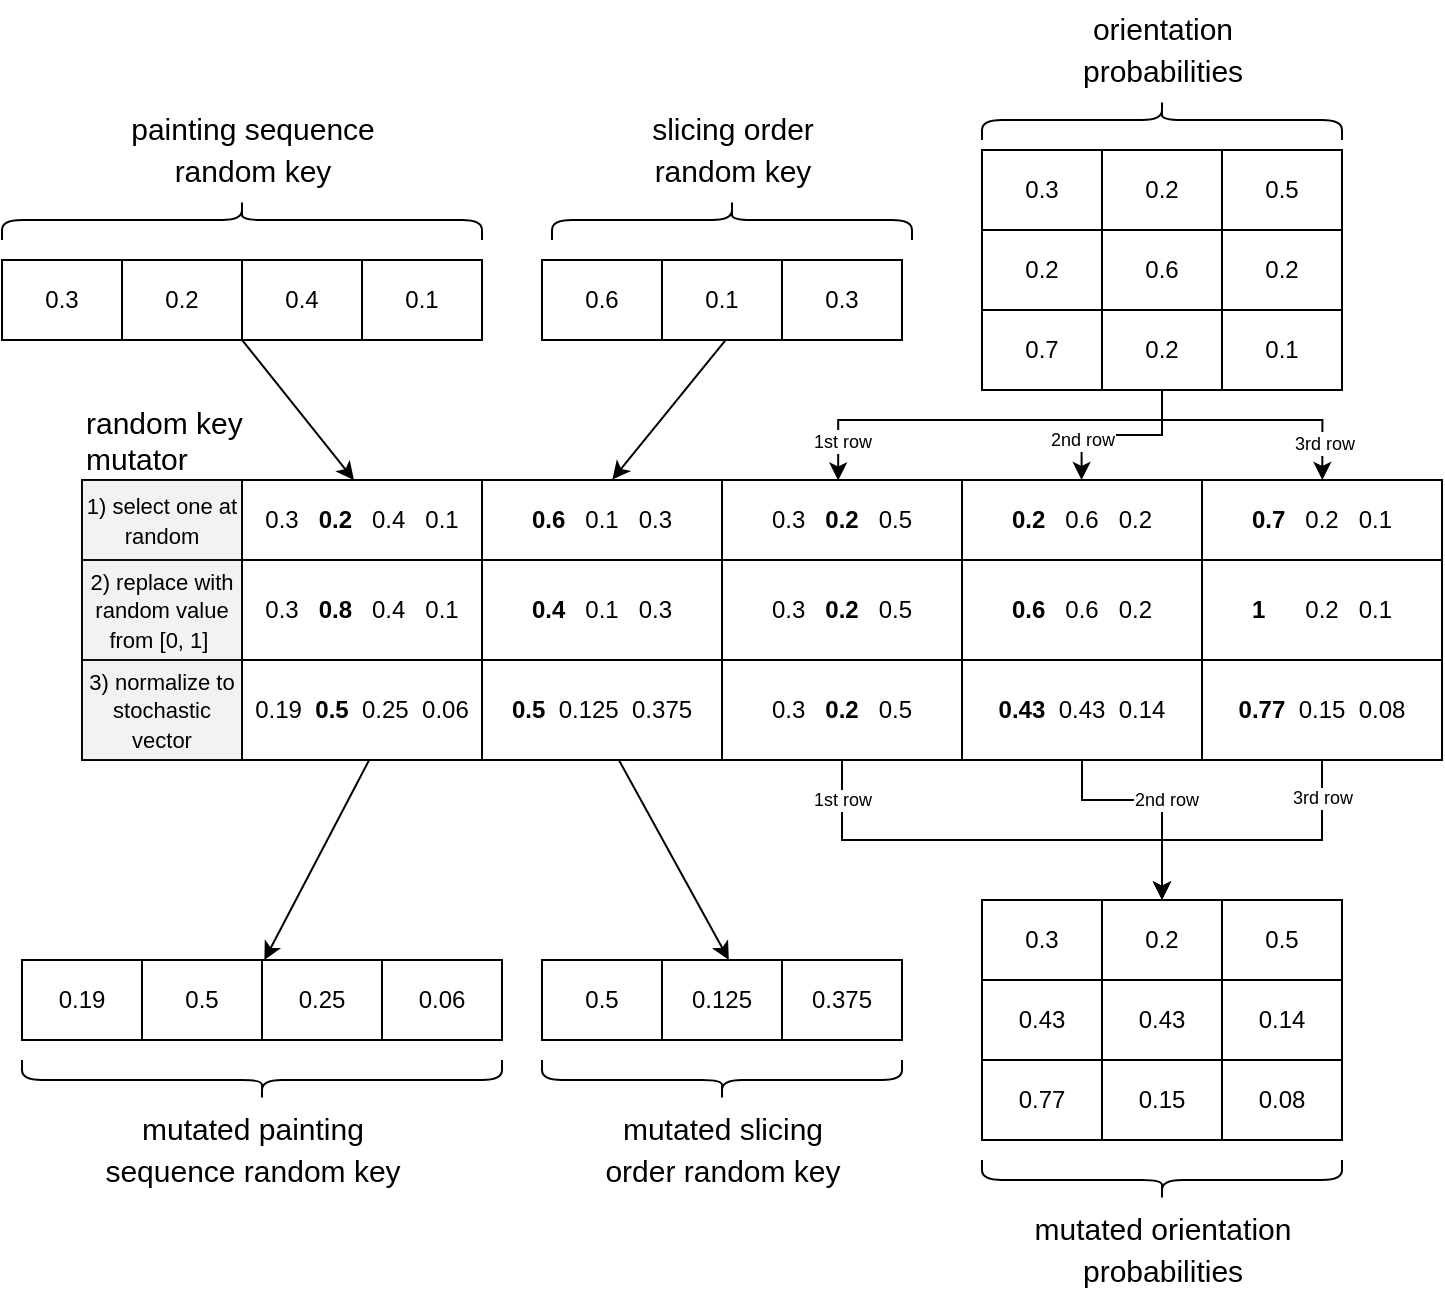 <mxfile version="20.7.4" type="device"><diagram id="XdXDwyR-r_PqrQyKESN_" name="Page-1"><mxGraphModel dx="1369" dy="762" grid="1" gridSize="10" guides="1" tooltips="1" connect="1" arrows="1" fold="1" page="1" pageScale="1" pageWidth="1100" pageHeight="850" math="0" shadow="0"><root><mxCell id="0"/><mxCell id="1" parent="0"/><mxCell id="D1LdL2bt-GOxow9vJPIf-19" style="rounded=0;orthogonalLoop=1;jettySize=auto;html=1;entryX=0.2;entryY=0;entryDx=0;entryDy=0;entryPerimeter=0;fontSize=10;exitX=0.5;exitY=0.998;exitDx=0;exitDy=0;exitPerimeter=0;" parent="1" source="sWGIIldHXHQuQpvI23MK-2" target="D1LdL2bt-GOxow9vJPIf-10" edge="1"><mxGeometry relative="1" as="geometry"/></mxCell><mxCell id="sWGIIldHXHQuQpvI23MK-1" value="" style="shape=table;html=1;whiteSpace=wrap;startSize=0;container=1;collapsible=0;childLayout=tableLayout;" parent="1" vertex="1"><mxGeometry x="50" y="310" width="240" height="40" as="geometry"/></mxCell><mxCell id="sWGIIldHXHQuQpvI23MK-2" value="" style="shape=tableRow;horizontal=0;startSize=0;swimlaneHead=0;swimlaneBody=0;top=0;left=0;bottom=0;right=0;collapsible=0;dropTarget=0;fillColor=none;points=[[0,0.5],[1,0.5]];portConstraint=eastwest;" parent="sWGIIldHXHQuQpvI23MK-1" vertex="1"><mxGeometry width="240" height="40" as="geometry"/></mxCell><mxCell id="sWGIIldHXHQuQpvI23MK-3" value="0.3" style="shape=partialRectangle;html=1;whiteSpace=wrap;connectable=0;fillColor=none;top=0;left=0;bottom=0;right=0;overflow=hidden;" parent="sWGIIldHXHQuQpvI23MK-2" vertex="1"><mxGeometry width="60" height="40" as="geometry"><mxRectangle width="60" height="40" as="alternateBounds"/></mxGeometry></mxCell><mxCell id="sWGIIldHXHQuQpvI23MK-4" value="0.2" style="shape=partialRectangle;html=1;whiteSpace=wrap;connectable=0;fillColor=none;top=0;left=0;bottom=0;right=0;overflow=hidden;" parent="sWGIIldHXHQuQpvI23MK-2" vertex="1"><mxGeometry x="60" width="60" height="40" as="geometry"><mxRectangle width="60" height="40" as="alternateBounds"/></mxGeometry></mxCell><mxCell id="sWGIIldHXHQuQpvI23MK-14" value="0.4" style="shape=partialRectangle;html=1;whiteSpace=wrap;connectable=0;fillColor=none;top=0;left=0;bottom=0;right=0;overflow=hidden;" parent="sWGIIldHXHQuQpvI23MK-2" vertex="1"><mxGeometry x="120" width="60" height="40" as="geometry"><mxRectangle width="60" height="40" as="alternateBounds"/></mxGeometry></mxCell><mxCell id="sWGIIldHXHQuQpvI23MK-15" value="0.1" style="shape=partialRectangle;html=1;whiteSpace=wrap;connectable=0;fillColor=none;top=0;left=0;bottom=0;right=0;overflow=hidden;" parent="sWGIIldHXHQuQpvI23MK-2" vertex="1"><mxGeometry x="180" width="60" height="40" as="geometry"><mxRectangle width="60" height="40" as="alternateBounds"/></mxGeometry></mxCell><mxCell id="mwus9PYi0dFeoMU1GwIC-22" style="edgeStyle=none;shape=connector;rounded=0;orthogonalLoop=1;jettySize=auto;html=1;labelBackgroundColor=default;strokeColor=default;fontFamily=Helvetica;fontSize=10;fontColor=default;endArrow=classic;entryX=0.39;entryY=-0.006;entryDx=0;entryDy=0;entryPerimeter=0;exitX=0.511;exitY=0.995;exitDx=0;exitDy=0;exitPerimeter=0;" edge="1" parent="1" source="sWGIIldHXHQuQpvI23MK-29" target="D1LdL2bt-GOxow9vJPIf-10"><mxGeometry relative="1" as="geometry"/></mxCell><mxCell id="sWGIIldHXHQuQpvI23MK-28" value="" style="shape=table;html=1;whiteSpace=wrap;startSize=0;container=1;collapsible=0;childLayout=tableLayout;" parent="1" vertex="1"><mxGeometry x="320" y="310" width="180" height="40" as="geometry"/></mxCell><mxCell id="sWGIIldHXHQuQpvI23MK-29" value="" style="shape=tableRow;horizontal=0;startSize=0;swimlaneHead=0;swimlaneBody=0;top=0;left=0;bottom=0;right=0;collapsible=0;dropTarget=0;fillColor=none;points=[[0,0.5],[1,0.5]];portConstraint=eastwest;" parent="sWGIIldHXHQuQpvI23MK-28" vertex="1"><mxGeometry width="180" height="40" as="geometry"/></mxCell><mxCell id="sWGIIldHXHQuQpvI23MK-30" value="0.6" style="shape=partialRectangle;html=1;whiteSpace=wrap;connectable=0;fillColor=none;top=0;left=0;bottom=0;right=0;overflow=hidden;" parent="sWGIIldHXHQuQpvI23MK-29" vertex="1"><mxGeometry width="60" height="40" as="geometry"><mxRectangle width="60" height="40" as="alternateBounds"/></mxGeometry></mxCell><mxCell id="sWGIIldHXHQuQpvI23MK-31" value="0.1" style="shape=partialRectangle;html=1;whiteSpace=wrap;connectable=0;fillColor=none;top=0;left=0;bottom=0;right=0;overflow=hidden;" parent="sWGIIldHXHQuQpvI23MK-29" vertex="1"><mxGeometry x="60" width="60" height="40" as="geometry"><mxRectangle width="60" height="40" as="alternateBounds"/></mxGeometry></mxCell><mxCell id="sWGIIldHXHQuQpvI23MK-32" value="0.3" style="shape=partialRectangle;html=1;whiteSpace=wrap;connectable=0;fillColor=none;top=0;left=0;bottom=0;right=0;overflow=hidden;" parent="sWGIIldHXHQuQpvI23MK-29" vertex="1"><mxGeometry x="120" width="60" height="40" as="geometry"><mxRectangle width="60" height="40" as="alternateBounds"/></mxGeometry></mxCell><mxCell id="mwus9PYi0dFeoMU1GwIC-32" style="edgeStyle=orthogonalEdgeStyle;shape=connector;rounded=0;orthogonalLoop=1;jettySize=auto;html=1;entryX=0.556;entryY=0.006;entryDx=0;entryDy=0;entryPerimeter=0;labelBackgroundColor=default;strokeColor=default;fontFamily=Helvetica;fontSize=10;fontColor=default;endArrow=classic;" edge="1" parent="1" source="sWGIIldHXHQuQpvI23MK-39" target="D1LdL2bt-GOxow9vJPIf-10"><mxGeometry relative="1" as="geometry"><Array as="points"><mxPoint x="630" y="390"/><mxPoint x="468" y="390"/></Array></mxGeometry></mxCell><mxCell id="mwus9PYi0dFeoMU1GwIC-35" value="&lt;font style=&quot;font-size: 9px;&quot;&gt;1st row&lt;/font&gt;" style="edgeLabel;html=1;align=center;verticalAlign=middle;resizable=0;points=[];fontSize=10;fontFamily=Helvetica;fontColor=default;" vertex="1" connectable="0" parent="mwus9PYi0dFeoMU1GwIC-32"><mxGeometry x="0.227" relative="1" as="geometry"><mxPoint x="-48" y="10" as="offset"/></mxGeometry></mxCell><mxCell id="mwus9PYi0dFeoMU1GwIC-34" style="edgeStyle=orthogonalEdgeStyle;shape=connector;rounded=0;orthogonalLoop=1;jettySize=auto;html=1;entryX=0.912;entryY=0;entryDx=0;entryDy=0;entryPerimeter=0;labelBackgroundColor=default;strokeColor=default;fontFamily=Helvetica;fontSize=10;fontColor=default;endArrow=classic;" edge="1" parent="1" source="sWGIIldHXHQuQpvI23MK-39" target="D1LdL2bt-GOxow9vJPIf-10"><mxGeometry relative="1" as="geometry"><Array as="points"><mxPoint x="630" y="390"/><mxPoint x="710" y="390"/></Array></mxGeometry></mxCell><mxCell id="mwus9PYi0dFeoMU1GwIC-37" value="&lt;font style=&quot;font-size: 9px;&quot;&gt;3rd row&lt;/font&gt;" style="edgeLabel;html=1;align=center;verticalAlign=middle;resizable=0;points=[];fontSize=10;fontFamily=Helvetica;fontColor=default;" vertex="1" connectable="0" parent="mwus9PYi0dFeoMU1GwIC-34"><mxGeometry x="0.687" y="1" relative="1" as="geometry"><mxPoint as="offset"/></mxGeometry></mxCell><mxCell id="mwus9PYi0dFeoMU1GwIC-55" style="edgeStyle=orthogonalEdgeStyle;shape=connector;rounded=0;orthogonalLoop=1;jettySize=auto;html=1;entryX=0.735;entryY=0;entryDx=0;entryDy=0;entryPerimeter=0;labelBackgroundColor=default;strokeColor=default;fontFamily=Helvetica;fontSize=9;fontColor=default;endArrow=classic;" edge="1" parent="1" source="sWGIIldHXHQuQpvI23MK-39" target="D1LdL2bt-GOxow9vJPIf-10"><mxGeometry relative="1" as="geometry"/></mxCell><mxCell id="mwus9PYi0dFeoMU1GwIC-56" value="2nd row" style="edgeLabel;html=1;align=center;verticalAlign=middle;resizable=0;points=[];fontSize=9;fontFamily=Helvetica;fontColor=default;" vertex="1" connectable="0" parent="mwus9PYi0dFeoMU1GwIC-55"><mxGeometry x="0.622" relative="1" as="geometry"><mxPoint y="-4" as="offset"/></mxGeometry></mxCell><mxCell id="sWGIIldHXHQuQpvI23MK-39" value="" style="shape=table;html=1;whiteSpace=wrap;startSize=0;container=1;collapsible=0;childLayout=tableLayout;" parent="1" vertex="1"><mxGeometry x="540" y="255" width="180" height="120" as="geometry"/></mxCell><mxCell id="sWGIIldHXHQuQpvI23MK-40" value="" style="shape=tableRow;horizontal=0;startSize=0;swimlaneHead=0;swimlaneBody=0;top=0;left=0;bottom=0;right=0;collapsible=0;dropTarget=0;fillColor=none;points=[[0,0.5],[1,0.5]];portConstraint=eastwest;" parent="sWGIIldHXHQuQpvI23MK-39" vertex="1"><mxGeometry width="180" height="40" as="geometry"/></mxCell><mxCell id="sWGIIldHXHQuQpvI23MK-41" value="0.3" style="shape=partialRectangle;html=1;whiteSpace=wrap;connectable=0;fillColor=none;top=0;left=0;bottom=0;right=0;overflow=hidden;" parent="sWGIIldHXHQuQpvI23MK-40" vertex="1"><mxGeometry width="60" height="40" as="geometry"><mxRectangle width="60" height="40" as="alternateBounds"/></mxGeometry></mxCell><mxCell id="sWGIIldHXHQuQpvI23MK-42" value="0.2" style="shape=partialRectangle;html=1;whiteSpace=wrap;connectable=0;fillColor=none;top=0;left=0;bottom=0;right=0;overflow=hidden;" parent="sWGIIldHXHQuQpvI23MK-40" vertex="1"><mxGeometry x="60" width="60" height="40" as="geometry"><mxRectangle width="60" height="40" as="alternateBounds"/></mxGeometry></mxCell><mxCell id="sWGIIldHXHQuQpvI23MK-43" value="0.5" style="shape=partialRectangle;html=1;whiteSpace=wrap;connectable=0;fillColor=none;top=0;left=0;bottom=0;right=0;overflow=hidden;" parent="sWGIIldHXHQuQpvI23MK-40" vertex="1"><mxGeometry x="120" width="60" height="40" as="geometry"><mxRectangle width="60" height="40" as="alternateBounds"/></mxGeometry></mxCell><mxCell id="sWGIIldHXHQuQpvI23MK-44" style="shape=tableRow;horizontal=0;startSize=0;swimlaneHead=0;swimlaneBody=0;top=0;left=0;bottom=0;right=0;collapsible=0;dropTarget=0;fillColor=none;points=[[0,0.5],[1,0.5]];portConstraint=eastwest;" parent="sWGIIldHXHQuQpvI23MK-39" vertex="1"><mxGeometry y="40" width="180" height="40" as="geometry"/></mxCell><mxCell id="sWGIIldHXHQuQpvI23MK-45" value="0.2" style="shape=partialRectangle;html=1;whiteSpace=wrap;connectable=0;fillColor=none;top=0;left=0;bottom=0;right=0;overflow=hidden;" parent="sWGIIldHXHQuQpvI23MK-44" vertex="1"><mxGeometry width="60" height="40" as="geometry"><mxRectangle width="60" height="40" as="alternateBounds"/></mxGeometry></mxCell><mxCell id="sWGIIldHXHQuQpvI23MK-46" value="0.6" style="shape=partialRectangle;html=1;whiteSpace=wrap;connectable=0;fillColor=none;top=0;left=0;bottom=0;right=0;overflow=hidden;" parent="sWGIIldHXHQuQpvI23MK-44" vertex="1"><mxGeometry x="60" width="60" height="40" as="geometry"><mxRectangle width="60" height="40" as="alternateBounds"/></mxGeometry></mxCell><mxCell id="sWGIIldHXHQuQpvI23MK-47" value="0.2" style="shape=partialRectangle;html=1;whiteSpace=wrap;connectable=0;fillColor=none;top=0;left=0;bottom=0;right=0;overflow=hidden;" parent="sWGIIldHXHQuQpvI23MK-44" vertex="1"><mxGeometry x="120" width="60" height="40" as="geometry"><mxRectangle width="60" height="40" as="alternateBounds"/></mxGeometry></mxCell><mxCell id="sWGIIldHXHQuQpvI23MK-48" style="shape=tableRow;horizontal=0;startSize=0;swimlaneHead=0;swimlaneBody=0;top=0;left=0;bottom=0;right=0;collapsible=0;dropTarget=0;fillColor=none;points=[[0,0.5],[1,0.5]];portConstraint=eastwest;" parent="sWGIIldHXHQuQpvI23MK-39" vertex="1"><mxGeometry y="80" width="180" height="40" as="geometry"/></mxCell><mxCell id="sWGIIldHXHQuQpvI23MK-49" value="0.7" style="shape=partialRectangle;html=1;whiteSpace=wrap;connectable=0;fillColor=none;top=0;left=0;bottom=0;right=0;overflow=hidden;" parent="sWGIIldHXHQuQpvI23MK-48" vertex="1"><mxGeometry width="60" height="40" as="geometry"><mxRectangle width="60" height="40" as="alternateBounds"/></mxGeometry></mxCell><mxCell id="sWGIIldHXHQuQpvI23MK-50" value="0.2" style="shape=partialRectangle;html=1;whiteSpace=wrap;connectable=0;fillColor=none;top=0;left=0;bottom=0;right=0;overflow=hidden;" parent="sWGIIldHXHQuQpvI23MK-48" vertex="1"><mxGeometry x="60" width="60" height="40" as="geometry"><mxRectangle width="60" height="40" as="alternateBounds"/></mxGeometry></mxCell><mxCell id="sWGIIldHXHQuQpvI23MK-51" value="0.1" style="shape=partialRectangle;html=1;whiteSpace=wrap;connectable=0;fillColor=none;top=0;left=0;bottom=0;right=0;overflow=hidden;" parent="sWGIIldHXHQuQpvI23MK-48" vertex="1"><mxGeometry x="120" width="60" height="40" as="geometry"><mxRectangle width="60" height="40" as="alternateBounds"/></mxGeometry></mxCell><mxCell id="sWGIIldHXHQuQpvI23MK-95" value="&lt;font style=&quot;font-size: 15px;&quot;&gt;painting sequence&lt;br&gt;random key&lt;br&gt;&lt;/font&gt;" style="text;html=1;align=center;verticalAlign=middle;resizable=0;points=[];autosize=1;strokeColor=none;fillColor=none;fontSize=17;fontFamily=Helvetica;fontColor=default;" parent="1" vertex="1"><mxGeometry x="100" y="230" width="150" height="50" as="geometry"/></mxCell><mxCell id="sWGIIldHXHQuQpvI23MK-123" value="&lt;font style=&quot;font-size: 15px;&quot;&gt;slicing order&lt;br&gt;random key&lt;br&gt;&lt;/font&gt;" style="text;html=1;align=center;verticalAlign=middle;resizable=0;points=[];autosize=1;strokeColor=none;fillColor=none;fontSize=17;fontFamily=Helvetica;fontColor=default;" parent="1" vertex="1"><mxGeometry x="365" y="230" width="100" height="50" as="geometry"/></mxCell><mxCell id="sWGIIldHXHQuQpvI23MK-125" value="&lt;font style=&quot;font-size: 15px;&quot;&gt;orientation&lt;br&gt;probabilities&lt;br&gt;&lt;/font&gt;" style="text;html=1;align=center;verticalAlign=middle;resizable=0;points=[];autosize=1;strokeColor=none;fillColor=none;fontSize=17;fontFamily=Helvetica;fontColor=default;" parent="1" vertex="1"><mxGeometry x="580" y="180" width="100" height="50" as="geometry"/></mxCell><mxCell id="D1LdL2bt-GOxow9vJPIf-2" value="" style="shape=curlyBracket;whiteSpace=wrap;html=1;rounded=1;flipH=1;labelPosition=right;verticalLabelPosition=middle;align=left;verticalAlign=middle;direction=south;" parent="1" vertex="1"><mxGeometry x="50" y="280" width="240" height="20" as="geometry"/></mxCell><mxCell id="D1LdL2bt-GOxow9vJPIf-3" value="" style="shape=curlyBracket;whiteSpace=wrap;html=1;rounded=1;flipH=1;labelPosition=right;verticalLabelPosition=middle;align=left;verticalAlign=middle;direction=south;" parent="1" vertex="1"><mxGeometry x="325" y="280" width="180" height="20" as="geometry"/></mxCell><mxCell id="D1LdL2bt-GOxow9vJPIf-4" value="" style="shape=curlyBracket;whiteSpace=wrap;html=1;rounded=1;flipH=1;labelPosition=right;verticalLabelPosition=middle;align=left;verticalAlign=middle;direction=south;" parent="1" vertex="1"><mxGeometry x="540" y="230" width="180" height="20" as="geometry"/></mxCell><mxCell id="D1LdL2bt-GOxow9vJPIf-8" value="&lt;font style=&quot;font-size: 15px;&quot;&gt;random key&lt;br&gt;mutator&lt;/font&gt;" style="text;html=1;align=left;verticalAlign=middle;resizable=0;points=[];autosize=1;strokeColor=none;fillColor=none;" parent="1" vertex="1"><mxGeometry x="90" y="375" width="100" height="50" as="geometry"/></mxCell><mxCell id="mwus9PYi0dFeoMU1GwIC-23" style="edgeStyle=none;shape=connector;rounded=0;orthogonalLoop=1;jettySize=auto;html=1;entryX=0.505;entryY=0;entryDx=0;entryDy=0;entryPerimeter=0;labelBackgroundColor=default;strokeColor=default;fontFamily=Helvetica;fontSize=10;fontColor=default;endArrow=classic;exitX=0.211;exitY=1.004;exitDx=0;exitDy=0;exitPerimeter=0;" edge="1" parent="1" source="D1LdL2bt-GOxow9vJPIf-25" target="D1LdL2bt-GOxow9vJPIf-30"><mxGeometry relative="1" as="geometry"/></mxCell><mxCell id="mwus9PYi0dFeoMU1GwIC-24" style="edgeStyle=none;shape=connector;rounded=0;orthogonalLoop=1;jettySize=auto;html=1;entryX=0.519;entryY=0;entryDx=0;entryDy=0;entryPerimeter=0;labelBackgroundColor=default;strokeColor=default;fontFamily=Helvetica;fontSize=10;fontColor=default;endArrow=classic;exitX=0.395;exitY=1.006;exitDx=0;exitDy=0;exitPerimeter=0;" edge="1" parent="1" source="D1LdL2bt-GOxow9vJPIf-25" target="D1LdL2bt-GOxow9vJPIf-36"><mxGeometry relative="1" as="geometry"/></mxCell><mxCell id="mwus9PYi0dFeoMU1GwIC-51" style="edgeStyle=orthogonalEdgeStyle;shape=connector;rounded=0;orthogonalLoop=1;jettySize=auto;html=1;entryX=0.5;entryY=-0.003;entryDx=0;entryDy=0;entryPerimeter=0;labelBackgroundColor=default;strokeColor=default;fontFamily=Helvetica;fontSize=9;fontColor=default;endArrow=classic;" edge="1" parent="1" source="D1LdL2bt-GOxow9vJPIf-9" target="mwus9PYi0dFeoMU1GwIC-39"><mxGeometry relative="1" as="geometry"><Array as="points"><mxPoint x="470" y="600"/><mxPoint x="630" y="600"/></Array></mxGeometry></mxCell><mxCell id="mwus9PYi0dFeoMU1GwIC-54" value="1st row" style="edgeLabel;html=1;align=center;verticalAlign=middle;resizable=0;points=[];fontSize=9;fontFamily=Helvetica;fontColor=default;" vertex="1" connectable="0" parent="mwus9PYi0dFeoMU1GwIC-51"><mxGeometry x="-0.199" y="-1" relative="1" as="geometry"><mxPoint x="-52" y="-21" as="offset"/></mxGeometry></mxCell><mxCell id="mwus9PYi0dFeoMU1GwIC-52" value="2nd row" style="edgeStyle=orthogonalEdgeStyle;shape=connector;rounded=0;orthogonalLoop=1;jettySize=auto;html=1;entryX=0.5;entryY=-0.003;entryDx=0;entryDy=0;entryPerimeter=0;labelBackgroundColor=default;strokeColor=default;fontFamily=Helvetica;fontSize=9;fontColor=default;endArrow=classic;" edge="1" parent="1" source="D1LdL2bt-GOxow9vJPIf-9" target="mwus9PYi0dFeoMU1GwIC-39"><mxGeometry x="0.054" y="4" relative="1" as="geometry"><Array as="points"><mxPoint x="590" y="580"/><mxPoint x="630" y="580"/></Array><mxPoint x="4" y="4" as="offset"/></mxGeometry></mxCell><mxCell id="mwus9PYi0dFeoMU1GwIC-53" value="3rd row" style="edgeStyle=orthogonalEdgeStyle;shape=connector;rounded=0;orthogonalLoop=1;jettySize=auto;html=1;labelBackgroundColor=default;strokeColor=default;fontFamily=Helvetica;fontSize=9;fontColor=default;endArrow=classic;entryX=0.498;entryY=-0.004;entryDx=0;entryDy=0;entryPerimeter=0;" edge="1" parent="1" source="D1LdL2bt-GOxow9vJPIf-9" target="mwus9PYi0dFeoMU1GwIC-39"><mxGeometry x="-0.755" relative="1" as="geometry"><mxPoint x="630" y="600" as="targetPoint"/><Array as="points"><mxPoint x="710" y="600"/><mxPoint x="630" y="600"/><mxPoint x="630" y="630"/></Array><mxPoint as="offset"/></mxGeometry></mxCell><mxCell id="D1LdL2bt-GOxow9vJPIf-9" value="" style="shape=table;html=1;whiteSpace=wrap;startSize=0;container=1;collapsible=0;childLayout=tableLayout;" parent="1" vertex="1"><mxGeometry x="90" y="420" width="680" height="140" as="geometry"/></mxCell><mxCell id="D1LdL2bt-GOxow9vJPIf-10" value="" style="shape=tableRow;horizontal=0;startSize=0;swimlaneHead=0;swimlaneBody=0;top=0;left=0;bottom=0;right=0;collapsible=0;dropTarget=0;fillColor=none;points=[[0,0.5],[1,0.5]];portConstraint=eastwest;" parent="D1LdL2bt-GOxow9vJPIf-9" vertex="1"><mxGeometry width="680" height="40" as="geometry"/></mxCell><mxCell id="D1LdL2bt-GOxow9vJPIf-18" value="&lt;font style=&quot;font-size: 11px;&quot;&gt;1) select one at random&lt;/font&gt;" style="shape=partialRectangle;html=1;whiteSpace=wrap;connectable=0;fillColor=#808080;top=0;left=0;bottom=0;right=0;overflow=hidden;labelBorderColor=none;labelBackgroundColor=none;strokeColor=#36393d;gradientColor=none;opacity=10;" parent="D1LdL2bt-GOxow9vJPIf-10" vertex="1"><mxGeometry width="80" height="40" as="geometry"><mxRectangle width="80" height="40" as="alternateBounds"/></mxGeometry></mxCell><mxCell id="D1LdL2bt-GOxow9vJPIf-11" value="0.3&lt;span style=&quot;white-space: pre;&quot;&gt;&#9;&lt;/span&gt;&lt;b&gt;0.2&lt;/b&gt;&lt;span style=&quot;white-space: pre;&quot;&gt;&#9;&lt;/span&gt;0.4&lt;span style=&quot;white-space: pre;&quot;&gt;&#9;&lt;/span&gt;0.1" style="shape=partialRectangle;html=1;whiteSpace=wrap;connectable=0;fillColor=none;top=0;left=0;bottom=0;right=0;overflow=hidden;" parent="D1LdL2bt-GOxow9vJPIf-10" vertex="1"><mxGeometry x="80" width="120" height="40" as="geometry"><mxRectangle width="120" height="40" as="alternateBounds"/></mxGeometry></mxCell><mxCell id="D1LdL2bt-GOxow9vJPIf-12" value="&lt;b&gt;0.6&lt;/b&gt;&lt;span style=&quot;white-space: pre;&quot;&gt;&#9;&lt;/span&gt;0.1&lt;span style=&quot;white-space: pre;&quot;&gt;&#9;&lt;/span&gt;0.3" style="shape=partialRectangle;html=1;whiteSpace=wrap;connectable=0;fillColor=none;top=0;left=0;bottom=0;right=0;overflow=hidden;" parent="D1LdL2bt-GOxow9vJPIf-10" vertex="1"><mxGeometry x="200" width="120" height="40" as="geometry"><mxRectangle width="120" height="40" as="alternateBounds"/></mxGeometry></mxCell><mxCell id="mwus9PYi0dFeoMU1GwIC-13" value="0.3&lt;span style=&quot;white-space: pre;&quot;&gt;&#9;&lt;/span&gt;&lt;b&gt;0.2&lt;/b&gt;&lt;span style=&quot;white-space: pre;&quot;&gt;&#9;&lt;/span&gt;0.5" style="shape=partialRectangle;html=1;whiteSpace=wrap;connectable=0;fillColor=none;top=0;left=0;bottom=0;right=0;overflow=hidden;" vertex="1" parent="D1LdL2bt-GOxow9vJPIf-10"><mxGeometry x="320" width="120" height="40" as="geometry"><mxRectangle width="120" height="40" as="alternateBounds"/></mxGeometry></mxCell><mxCell id="mwus9PYi0dFeoMU1GwIC-16" value="&lt;b&gt;0.2&lt;/b&gt;&lt;span style=&quot;white-space: pre;&quot;&gt;&#9;&lt;/span&gt;0.6&lt;span style=&quot;white-space: pre;&quot;&gt;&#9;&lt;/span&gt;0.2" style="shape=partialRectangle;html=1;whiteSpace=wrap;connectable=0;fillColor=none;top=0;left=0;bottom=0;right=0;overflow=hidden;" vertex="1" parent="D1LdL2bt-GOxow9vJPIf-10"><mxGeometry x="440" width="120" height="40" as="geometry"><mxRectangle width="120" height="40" as="alternateBounds"/></mxGeometry></mxCell><mxCell id="mwus9PYi0dFeoMU1GwIC-19" value="&lt;b&gt;0.7&lt;/b&gt;&lt;span style=&quot;white-space: pre;&quot;&gt;&#9;&lt;/span&gt;0.2&lt;span style=&quot;white-space: pre;&quot;&gt;&#9;&lt;/span&gt;0.1" style="shape=partialRectangle;html=1;whiteSpace=wrap;connectable=0;fillColor=none;top=0;left=0;bottom=0;right=0;overflow=hidden;" vertex="1" parent="D1LdL2bt-GOxow9vJPIf-10"><mxGeometry x="560" width="120" height="40" as="geometry"><mxRectangle width="120" height="40" as="alternateBounds"/></mxGeometry></mxCell><mxCell id="D1LdL2bt-GOxow9vJPIf-21" style="shape=tableRow;horizontal=0;startSize=0;swimlaneHead=0;swimlaneBody=0;top=0;left=0;bottom=0;right=0;collapsible=0;dropTarget=0;fillColor=none;points=[[0,0.5],[1,0.5]];portConstraint=eastwest;" parent="D1LdL2bt-GOxow9vJPIf-9" vertex="1"><mxGeometry y="40" width="680" height="50" as="geometry"/></mxCell><mxCell id="D1LdL2bt-GOxow9vJPIf-22" value="&lt;font style=&quot;font-size: 11px;&quot;&gt;2) replace with random value from [0, 1]&amp;nbsp;&lt;/font&gt;" style="shape=partialRectangle;html=1;whiteSpace=wrap;connectable=0;fillColor=#808080;top=0;left=0;bottom=0;right=0;overflow=hidden;fontColor=default;labelBorderColor=none;labelBackgroundColor=none;strokeColor=#36393d;gradientColor=none;opacity=10;" parent="D1LdL2bt-GOxow9vJPIf-21" vertex="1"><mxGeometry width="80" height="50" as="geometry"><mxRectangle width="80" height="50" as="alternateBounds"/></mxGeometry></mxCell><mxCell id="D1LdL2bt-GOxow9vJPIf-23" value="0.3&lt;span style=&quot;white-space: pre;&quot;&gt;&#9;&lt;/span&gt;&lt;b style=&quot;border-color: var(--border-color);&quot;&gt;0.8&lt;span style=&quot;white-space: pre;&quot;&gt;&#9;&lt;/span&gt;&lt;/b&gt;0.4&lt;span style=&quot;white-space: pre;&quot;&gt;&#9;&lt;/span&gt;0.1" style="shape=partialRectangle;html=1;whiteSpace=wrap;connectable=0;fillColor=none;top=0;left=0;bottom=0;right=0;overflow=hidden;" parent="D1LdL2bt-GOxow9vJPIf-21" vertex="1"><mxGeometry x="80" width="120" height="50" as="geometry"><mxRectangle width="120" height="50" as="alternateBounds"/></mxGeometry></mxCell><mxCell id="D1LdL2bt-GOxow9vJPIf-24" value="&lt;b&gt;0.4&lt;/b&gt;&lt;span style=&quot;white-space: pre;&quot;&gt;&#9;&lt;/span&gt;0.1&lt;span style=&quot;white-space: pre;&quot;&gt;&#9;&lt;/span&gt;&lt;span style=&quot;border-color: var(--border-color);&quot;&gt;0.3&lt;/span&gt;" style="shape=partialRectangle;html=1;whiteSpace=wrap;connectable=0;fillColor=none;top=0;left=0;bottom=0;right=0;overflow=hidden;" parent="D1LdL2bt-GOxow9vJPIf-21" vertex="1"><mxGeometry x="200" width="120" height="50" as="geometry"><mxRectangle width="120" height="50" as="alternateBounds"/></mxGeometry></mxCell><mxCell id="mwus9PYi0dFeoMU1GwIC-14" value="0.3&lt;span style=&quot;white-space: pre;&quot;&gt;&#9;&lt;/span&gt;&lt;b style=&quot;border-color: var(--border-color);&quot;&gt;0.2&lt;span style=&quot;white-space: pre;&quot;&gt;&#9;&lt;/span&gt;&lt;/b&gt;0.5" style="shape=partialRectangle;html=1;whiteSpace=wrap;connectable=0;fillColor=none;top=0;left=0;bottom=0;right=0;overflow=hidden;" vertex="1" parent="D1LdL2bt-GOxow9vJPIf-21"><mxGeometry x="320" width="120" height="50" as="geometry"><mxRectangle width="120" height="50" as="alternateBounds"/></mxGeometry></mxCell><mxCell id="mwus9PYi0dFeoMU1GwIC-17" value="&lt;b style=&quot;border-color: var(--border-color);&quot;&gt;0.6&lt;span style=&quot;white-space: pre;&quot;&gt;&#9;&lt;/span&gt;&lt;/b&gt;0.6&lt;span style=&quot;white-space: pre;&quot;&gt;&#9;&lt;/span&gt;0.2" style="shape=partialRectangle;html=1;whiteSpace=wrap;connectable=0;fillColor=none;top=0;left=0;bottom=0;right=0;overflow=hidden;" vertex="1" parent="D1LdL2bt-GOxow9vJPIf-21"><mxGeometry x="440" width="120" height="50" as="geometry"><mxRectangle width="120" height="50" as="alternateBounds"/></mxGeometry></mxCell><mxCell id="mwus9PYi0dFeoMU1GwIC-20" value="&lt;span style=&quot;border-color: var(--border-color);&quot;&gt;&lt;b&gt;1&lt;span style=&quot;white-space: pre;&quot;&gt;&#9;&lt;/span&gt;&lt;/b&gt;&lt;/span&gt;0.2&lt;span style=&quot;white-space: pre;&quot;&gt;&#9;&lt;/span&gt;0.1" style="shape=partialRectangle;html=1;whiteSpace=wrap;connectable=0;fillColor=none;top=0;left=0;bottom=0;right=0;overflow=hidden;" vertex="1" parent="D1LdL2bt-GOxow9vJPIf-21"><mxGeometry x="560" width="120" height="50" as="geometry"><mxRectangle width="120" height="50" as="alternateBounds"/></mxGeometry></mxCell><mxCell id="D1LdL2bt-GOxow9vJPIf-25" style="shape=tableRow;horizontal=0;startSize=0;swimlaneHead=0;swimlaneBody=0;top=0;left=0;bottom=0;right=0;collapsible=0;dropTarget=0;fillColor=none;points=[[0,0.5],[1,0.5]];portConstraint=eastwest;" parent="D1LdL2bt-GOxow9vJPIf-9" vertex="1"><mxGeometry y="90" width="680" height="50" as="geometry"/></mxCell><mxCell id="D1LdL2bt-GOxow9vJPIf-26" value="&lt;font style=&quot;font-size: 11px;&quot;&gt;3) normalize to stochastic vector&lt;/font&gt;" style="shape=partialRectangle;html=1;whiteSpace=wrap;connectable=0;fillColor=#808080;top=0;left=0;bottom=0;right=0;overflow=hidden;fontColor=default;labelBorderColor=none;labelBackgroundColor=none;strokeColor=#36393d;gradientColor=none;opacity=10;" parent="D1LdL2bt-GOxow9vJPIf-25" vertex="1"><mxGeometry width="80" height="50" as="geometry"><mxRectangle width="80" height="50" as="alternateBounds"/></mxGeometry></mxCell><mxCell id="D1LdL2bt-GOxow9vJPIf-27" value="0.19&amp;nbsp; &lt;b&gt;0.5&lt;/b&gt;&amp;nbsp; 0.25&amp;nbsp; 0.06" style="shape=partialRectangle;html=1;whiteSpace=wrap;connectable=0;fillColor=none;top=0;left=0;bottom=0;right=0;overflow=hidden;" parent="D1LdL2bt-GOxow9vJPIf-25" vertex="1"><mxGeometry x="80" width="120" height="50" as="geometry"><mxRectangle width="120" height="50" as="alternateBounds"/></mxGeometry></mxCell><mxCell id="D1LdL2bt-GOxow9vJPIf-28" value="&lt;b&gt;0.5&amp;nbsp;&amp;nbsp;&lt;/b&gt;0.125&amp;nbsp; 0.375" style="shape=partialRectangle;html=1;whiteSpace=wrap;connectable=0;fillColor=none;top=0;left=0;bottom=0;right=0;overflow=hidden;" parent="D1LdL2bt-GOxow9vJPIf-25" vertex="1"><mxGeometry x="200" width="120" height="50" as="geometry"><mxRectangle width="120" height="50" as="alternateBounds"/></mxGeometry></mxCell><mxCell id="mwus9PYi0dFeoMU1GwIC-15" value="0.3&lt;span style=&quot;white-space: pre;&quot;&gt;&#9;&lt;/span&gt;&lt;b&gt;0.2&lt;/b&gt;&lt;span style=&quot;white-space: pre;&quot;&gt;&#9;&lt;/span&gt;0.5" style="shape=partialRectangle;html=1;whiteSpace=wrap;connectable=0;fillColor=none;top=0;left=0;bottom=0;right=0;overflow=hidden;" vertex="1" parent="D1LdL2bt-GOxow9vJPIf-25"><mxGeometry x="320" width="120" height="50" as="geometry"><mxRectangle width="120" height="50" as="alternateBounds"/></mxGeometry></mxCell><mxCell id="mwus9PYi0dFeoMU1GwIC-18" value="&lt;b&gt;0.43&lt;/b&gt;&amp;nbsp; 0.43&amp;nbsp; 0.14" style="shape=partialRectangle;html=1;whiteSpace=wrap;connectable=0;fillColor=none;top=0;left=0;bottom=0;right=0;overflow=hidden;" vertex="1" parent="D1LdL2bt-GOxow9vJPIf-25"><mxGeometry x="440" width="120" height="50" as="geometry"><mxRectangle width="120" height="50" as="alternateBounds"/></mxGeometry></mxCell><mxCell id="mwus9PYi0dFeoMU1GwIC-21" value="&lt;b&gt;0.77&lt;/b&gt;&amp;nbsp; 0.15&amp;nbsp; 0.08" style="shape=partialRectangle;html=1;whiteSpace=wrap;connectable=0;fillColor=none;top=0;left=0;bottom=0;right=0;overflow=hidden;" vertex="1" parent="D1LdL2bt-GOxow9vJPIf-25"><mxGeometry x="560" width="120" height="50" as="geometry"><mxRectangle width="120" height="50" as="alternateBounds"/></mxGeometry></mxCell><mxCell id="D1LdL2bt-GOxow9vJPIf-29" value="" style="shape=table;html=1;whiteSpace=wrap;startSize=0;container=1;collapsible=0;childLayout=tableLayout;" parent="1" vertex="1"><mxGeometry x="60" y="660" width="240" height="40" as="geometry"/></mxCell><mxCell id="D1LdL2bt-GOxow9vJPIf-30" value="" style="shape=tableRow;horizontal=0;startSize=0;swimlaneHead=0;swimlaneBody=0;top=0;left=0;bottom=0;right=0;collapsible=0;dropTarget=0;fillColor=none;points=[[0,0.5],[1,0.5]];portConstraint=eastwest;" parent="D1LdL2bt-GOxow9vJPIf-29" vertex="1"><mxGeometry width="240" height="40" as="geometry"/></mxCell><mxCell id="D1LdL2bt-GOxow9vJPIf-31" value="0.19" style="shape=partialRectangle;html=1;whiteSpace=wrap;connectable=0;fillColor=none;top=0;left=0;bottom=0;right=0;overflow=hidden;" parent="D1LdL2bt-GOxow9vJPIf-30" vertex="1"><mxGeometry width="60" height="40" as="geometry"><mxRectangle width="60" height="40" as="alternateBounds"/></mxGeometry></mxCell><mxCell id="D1LdL2bt-GOxow9vJPIf-32" value="0.5" style="shape=partialRectangle;html=1;whiteSpace=wrap;connectable=0;fillColor=none;top=0;left=0;bottom=0;right=0;overflow=hidden;" parent="D1LdL2bt-GOxow9vJPIf-30" vertex="1"><mxGeometry x="60" width="60" height="40" as="geometry"><mxRectangle width="60" height="40" as="alternateBounds"/></mxGeometry></mxCell><mxCell id="D1LdL2bt-GOxow9vJPIf-33" value="0.25" style="shape=partialRectangle;html=1;whiteSpace=wrap;connectable=0;fillColor=none;top=0;left=0;bottom=0;right=0;overflow=hidden;" parent="D1LdL2bt-GOxow9vJPIf-30" vertex="1"><mxGeometry x="120" width="60" height="40" as="geometry"><mxRectangle width="60" height="40" as="alternateBounds"/></mxGeometry></mxCell><mxCell id="D1LdL2bt-GOxow9vJPIf-34" value="0.06" style="shape=partialRectangle;html=1;whiteSpace=wrap;connectable=0;fillColor=none;top=0;left=0;bottom=0;right=0;overflow=hidden;" parent="D1LdL2bt-GOxow9vJPIf-30" vertex="1"><mxGeometry x="180" width="60" height="40" as="geometry"><mxRectangle width="60" height="40" as="alternateBounds"/></mxGeometry></mxCell><mxCell id="D1LdL2bt-GOxow9vJPIf-35" value="" style="shape=table;html=1;whiteSpace=wrap;startSize=0;container=1;collapsible=0;childLayout=tableLayout;" parent="1" vertex="1"><mxGeometry x="320" y="660" width="180" height="40" as="geometry"/></mxCell><mxCell id="D1LdL2bt-GOxow9vJPIf-36" value="" style="shape=tableRow;horizontal=0;startSize=0;swimlaneHead=0;swimlaneBody=0;top=0;left=0;bottom=0;right=0;collapsible=0;dropTarget=0;fillColor=none;points=[[0,0.5],[1,0.5]];portConstraint=eastwest;" parent="D1LdL2bt-GOxow9vJPIf-35" vertex="1"><mxGeometry width="180" height="40" as="geometry"/></mxCell><mxCell id="D1LdL2bt-GOxow9vJPIf-37" value="0.5" style="shape=partialRectangle;html=1;whiteSpace=wrap;connectable=0;fillColor=none;top=0;left=0;bottom=0;right=0;overflow=hidden;" parent="D1LdL2bt-GOxow9vJPIf-36" vertex="1"><mxGeometry width="60" height="40" as="geometry"><mxRectangle width="60" height="40" as="alternateBounds"/></mxGeometry></mxCell><mxCell id="D1LdL2bt-GOxow9vJPIf-38" value="0.125" style="shape=partialRectangle;html=1;whiteSpace=wrap;connectable=0;fillColor=none;top=0;left=0;bottom=0;right=0;overflow=hidden;" parent="D1LdL2bt-GOxow9vJPIf-36" vertex="1"><mxGeometry x="60" width="60" height="40" as="geometry"><mxRectangle width="60" height="40" as="alternateBounds"/></mxGeometry></mxCell><mxCell id="D1LdL2bt-GOxow9vJPIf-39" value="0.375" style="shape=partialRectangle;html=1;whiteSpace=wrap;connectable=0;fillColor=none;top=0;left=0;bottom=0;right=0;overflow=hidden;" parent="D1LdL2bt-GOxow9vJPIf-36" vertex="1"><mxGeometry x="120" width="60" height="40" as="geometry"><mxRectangle width="60" height="40" as="alternateBounds"/></mxGeometry></mxCell><mxCell id="D1LdL2bt-GOxow9vJPIf-42" value="" style="shape=curlyBracket;whiteSpace=wrap;html=1;rounded=1;flipH=1;labelPosition=right;verticalLabelPosition=middle;align=left;verticalAlign=middle;direction=north;" parent="1" vertex="1"><mxGeometry x="60" y="710" width="240" height="20" as="geometry"/></mxCell><mxCell id="D1LdL2bt-GOxow9vJPIf-43" value="&lt;font style=&quot;font-size: 15px;&quot;&gt;mutated painting&lt;br&gt;sequence random key&lt;br&gt;&lt;/font&gt;" style="text;html=1;align=center;verticalAlign=middle;resizable=0;points=[];autosize=1;strokeColor=none;fillColor=none;fontSize=17;fontFamily=Helvetica;fontColor=default;" parent="1" vertex="1"><mxGeometry x="90" y="730" width="170" height="50" as="geometry"/></mxCell><mxCell id="D1LdL2bt-GOxow9vJPIf-45" value="" style="shape=curlyBracket;whiteSpace=wrap;html=1;rounded=1;flipH=1;labelPosition=right;verticalLabelPosition=middle;align=left;verticalAlign=middle;direction=north;" parent="1" vertex="1"><mxGeometry x="320" y="710" width="180" height="20" as="geometry"/></mxCell><mxCell id="D1LdL2bt-GOxow9vJPIf-46" value="&lt;font style=&quot;font-size: 15px;&quot;&gt;mutated slicing&lt;br&gt;order random key&lt;br&gt;&lt;/font&gt;" style="text;html=1;align=center;verticalAlign=middle;resizable=0;points=[];autosize=1;strokeColor=none;fillColor=none;fontSize=17;fontFamily=Helvetica;fontColor=default;" parent="1" vertex="1"><mxGeometry x="340" y="730" width="140" height="50" as="geometry"/></mxCell><mxCell id="D1LdL2bt-GOxow9vJPIf-70" value="" style="shape=curlyBracket;whiteSpace=wrap;html=1;rounded=1;flipH=1;labelPosition=right;verticalLabelPosition=middle;align=left;verticalAlign=middle;direction=north;" parent="1" vertex="1"><mxGeometry x="540" y="760" width="180" height="20" as="geometry"/></mxCell><mxCell id="D1LdL2bt-GOxow9vJPIf-71" value="&lt;font style=&quot;font-size: 15px;&quot;&gt;mutated orientation&lt;br style=&quot;border-color: var(--border-color);&quot;&gt;probabilities&lt;br&gt;&lt;/font&gt;" style="text;html=1;align=center;verticalAlign=middle;resizable=0;points=[];autosize=1;strokeColor=none;fillColor=none;fontSize=17;fontFamily=Helvetica;fontColor=default;" parent="1" vertex="1"><mxGeometry x="555" y="780" width="150" height="50" as="geometry"/></mxCell><mxCell id="mwus9PYi0dFeoMU1GwIC-38" value="" style="shape=table;html=1;whiteSpace=wrap;startSize=0;container=1;collapsible=0;childLayout=tableLayout;" vertex="1" parent="1"><mxGeometry x="540" y="630" width="180" height="120" as="geometry"/></mxCell><mxCell id="mwus9PYi0dFeoMU1GwIC-39" value="" style="shape=tableRow;horizontal=0;startSize=0;swimlaneHead=0;swimlaneBody=0;top=0;left=0;bottom=0;right=0;collapsible=0;dropTarget=0;fillColor=none;points=[[0,0.5],[1,0.5]];portConstraint=eastwest;" vertex="1" parent="mwus9PYi0dFeoMU1GwIC-38"><mxGeometry width="180" height="40" as="geometry"/></mxCell><mxCell id="mwus9PYi0dFeoMU1GwIC-40" value="0.3" style="shape=partialRectangle;html=1;whiteSpace=wrap;connectable=0;fillColor=none;top=0;left=0;bottom=0;right=0;overflow=hidden;" vertex="1" parent="mwus9PYi0dFeoMU1GwIC-39"><mxGeometry width="60" height="40" as="geometry"><mxRectangle width="60" height="40" as="alternateBounds"/></mxGeometry></mxCell><mxCell id="mwus9PYi0dFeoMU1GwIC-41" value="0.2" style="shape=partialRectangle;html=1;whiteSpace=wrap;connectable=0;fillColor=none;top=0;left=0;bottom=0;right=0;overflow=hidden;" vertex="1" parent="mwus9PYi0dFeoMU1GwIC-39"><mxGeometry x="60" width="60" height="40" as="geometry"><mxRectangle width="60" height="40" as="alternateBounds"/></mxGeometry></mxCell><mxCell id="mwus9PYi0dFeoMU1GwIC-42" value="0.5" style="shape=partialRectangle;html=1;whiteSpace=wrap;connectable=0;fillColor=none;top=0;left=0;bottom=0;right=0;overflow=hidden;" vertex="1" parent="mwus9PYi0dFeoMU1GwIC-39"><mxGeometry x="120" width="60" height="40" as="geometry"><mxRectangle width="60" height="40" as="alternateBounds"/></mxGeometry></mxCell><mxCell id="mwus9PYi0dFeoMU1GwIC-43" style="shape=tableRow;horizontal=0;startSize=0;swimlaneHead=0;swimlaneBody=0;top=0;left=0;bottom=0;right=0;collapsible=0;dropTarget=0;fillColor=none;points=[[0,0.5],[1,0.5]];portConstraint=eastwest;" vertex="1" parent="mwus9PYi0dFeoMU1GwIC-38"><mxGeometry y="40" width="180" height="40" as="geometry"/></mxCell><mxCell id="mwus9PYi0dFeoMU1GwIC-44" value="0.43" style="shape=partialRectangle;html=1;whiteSpace=wrap;connectable=0;fillColor=none;top=0;left=0;bottom=0;right=0;overflow=hidden;" vertex="1" parent="mwus9PYi0dFeoMU1GwIC-43"><mxGeometry width="60" height="40" as="geometry"><mxRectangle width="60" height="40" as="alternateBounds"/></mxGeometry></mxCell><mxCell id="mwus9PYi0dFeoMU1GwIC-45" value="0.43" style="shape=partialRectangle;html=1;whiteSpace=wrap;connectable=0;fillColor=none;top=0;left=0;bottom=0;right=0;overflow=hidden;" vertex="1" parent="mwus9PYi0dFeoMU1GwIC-43"><mxGeometry x="60" width="60" height="40" as="geometry"><mxRectangle width="60" height="40" as="alternateBounds"/></mxGeometry></mxCell><mxCell id="mwus9PYi0dFeoMU1GwIC-46" value="0.14" style="shape=partialRectangle;html=1;whiteSpace=wrap;connectable=0;fillColor=none;top=0;left=0;bottom=0;right=0;overflow=hidden;" vertex="1" parent="mwus9PYi0dFeoMU1GwIC-43"><mxGeometry x="120" width="60" height="40" as="geometry"><mxRectangle width="60" height="40" as="alternateBounds"/></mxGeometry></mxCell><mxCell id="mwus9PYi0dFeoMU1GwIC-47" style="shape=tableRow;horizontal=0;startSize=0;swimlaneHead=0;swimlaneBody=0;top=0;left=0;bottom=0;right=0;collapsible=0;dropTarget=0;fillColor=none;points=[[0,0.5],[1,0.5]];portConstraint=eastwest;" vertex="1" parent="mwus9PYi0dFeoMU1GwIC-38"><mxGeometry y="80" width="180" height="40" as="geometry"/></mxCell><mxCell id="mwus9PYi0dFeoMU1GwIC-48" value="0.77" style="shape=partialRectangle;html=1;whiteSpace=wrap;connectable=0;fillColor=none;top=0;left=0;bottom=0;right=0;overflow=hidden;" vertex="1" parent="mwus9PYi0dFeoMU1GwIC-47"><mxGeometry width="60" height="40" as="geometry"><mxRectangle width="60" height="40" as="alternateBounds"/></mxGeometry></mxCell><mxCell id="mwus9PYi0dFeoMU1GwIC-49" value="0.15" style="shape=partialRectangle;html=1;whiteSpace=wrap;connectable=0;fillColor=none;top=0;left=0;bottom=0;right=0;overflow=hidden;" vertex="1" parent="mwus9PYi0dFeoMU1GwIC-47"><mxGeometry x="60" width="60" height="40" as="geometry"><mxRectangle width="60" height="40" as="alternateBounds"/></mxGeometry></mxCell><mxCell id="mwus9PYi0dFeoMU1GwIC-50" value="0.08" style="shape=partialRectangle;html=1;whiteSpace=wrap;connectable=0;fillColor=none;top=0;left=0;bottom=0;right=0;overflow=hidden;" vertex="1" parent="mwus9PYi0dFeoMU1GwIC-47"><mxGeometry x="120" width="60" height="40" as="geometry"><mxRectangle width="60" height="40" as="alternateBounds"/></mxGeometry></mxCell></root></mxGraphModel></diagram></mxfile>